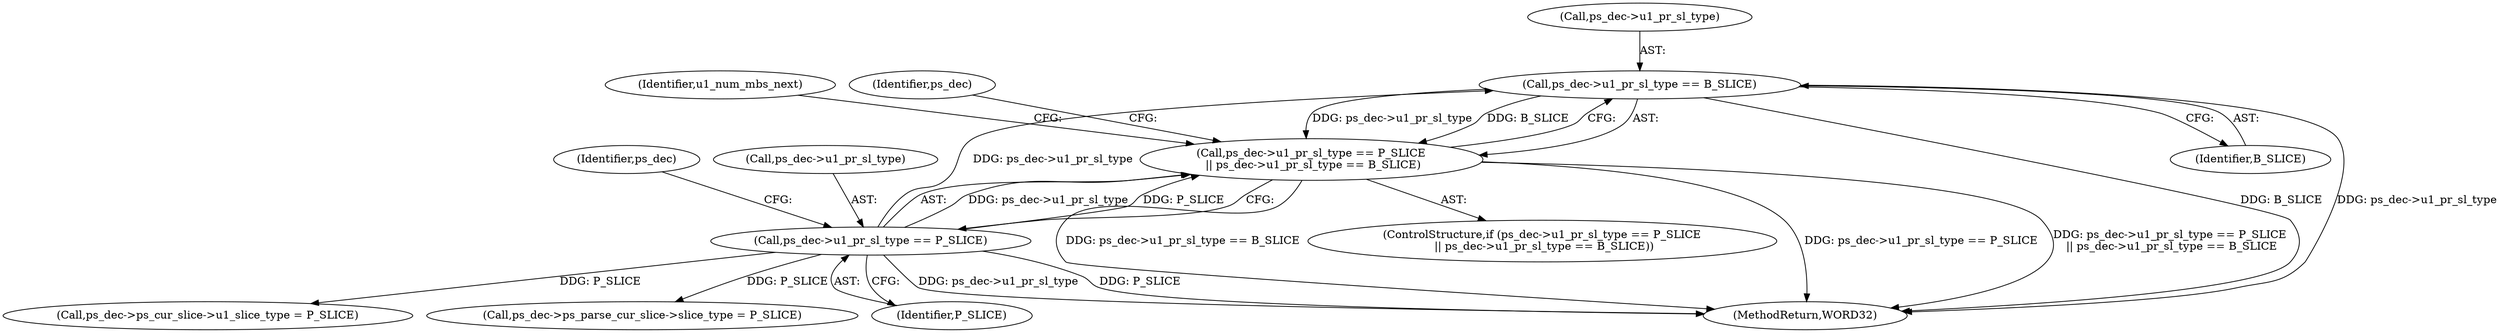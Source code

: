 digraph "0_Android_494561291a503840f385fbcd11d9bc5f4dc502b8_0@pointer" {
"1000677" [label="(Call,ps_dec->u1_pr_sl_type == B_SLICE)"];
"1000672" [label="(Call,ps_dec->u1_pr_sl_type == P_SLICE)"];
"1000671" [label="(Call,ps_dec->u1_pr_sl_type == P_SLICE\n || ps_dec->u1_pr_sl_type == B_SLICE)"];
"1001450" [label="(MethodReturn,WORD32)"];
"1000673" [label="(Call,ps_dec->u1_pr_sl_type)"];
"1000984" [label="(Call,ps_dec->ps_cur_slice->u1_slice_type = P_SLICE)"];
"1000695" [label="(Identifier,u1_num_mbs_next)"];
"1000672" [label="(Call,ps_dec->u1_pr_sl_type == P_SLICE)"];
"1000684" [label="(Identifier,ps_dec)"];
"1000681" [label="(Identifier,B_SLICE)"];
"1000671" [label="(Call,ps_dec->u1_pr_sl_type == P_SLICE\n || ps_dec->u1_pr_sl_type == B_SLICE)"];
"1000670" [label="(ControlStructure,if (ps_dec->u1_pr_sl_type == P_SLICE\n || ps_dec->u1_pr_sl_type == B_SLICE))"];
"1000991" [label="(Call,ps_dec->ps_parse_cur_slice->slice_type = P_SLICE)"];
"1000677" [label="(Call,ps_dec->u1_pr_sl_type == B_SLICE)"];
"1000676" [label="(Identifier,P_SLICE)"];
"1000679" [label="(Identifier,ps_dec)"];
"1000678" [label="(Call,ps_dec->u1_pr_sl_type)"];
"1000677" -> "1000671"  [label="AST: "];
"1000677" -> "1000681"  [label="CFG: "];
"1000678" -> "1000677"  [label="AST: "];
"1000681" -> "1000677"  [label="AST: "];
"1000671" -> "1000677"  [label="CFG: "];
"1000677" -> "1001450"  [label="DDG: B_SLICE"];
"1000677" -> "1001450"  [label="DDG: ps_dec->u1_pr_sl_type"];
"1000677" -> "1000671"  [label="DDG: ps_dec->u1_pr_sl_type"];
"1000677" -> "1000671"  [label="DDG: B_SLICE"];
"1000672" -> "1000677"  [label="DDG: ps_dec->u1_pr_sl_type"];
"1000672" -> "1000671"  [label="AST: "];
"1000672" -> "1000676"  [label="CFG: "];
"1000673" -> "1000672"  [label="AST: "];
"1000676" -> "1000672"  [label="AST: "];
"1000679" -> "1000672"  [label="CFG: "];
"1000671" -> "1000672"  [label="CFG: "];
"1000672" -> "1001450"  [label="DDG: P_SLICE"];
"1000672" -> "1001450"  [label="DDG: ps_dec->u1_pr_sl_type"];
"1000672" -> "1000671"  [label="DDG: ps_dec->u1_pr_sl_type"];
"1000672" -> "1000671"  [label="DDG: P_SLICE"];
"1000672" -> "1000984"  [label="DDG: P_SLICE"];
"1000672" -> "1000991"  [label="DDG: P_SLICE"];
"1000671" -> "1000670"  [label="AST: "];
"1000684" -> "1000671"  [label="CFG: "];
"1000695" -> "1000671"  [label="CFG: "];
"1000671" -> "1001450"  [label="DDG: ps_dec->u1_pr_sl_type == B_SLICE"];
"1000671" -> "1001450"  [label="DDG: ps_dec->u1_pr_sl_type == P_SLICE"];
"1000671" -> "1001450"  [label="DDG: ps_dec->u1_pr_sl_type == P_SLICE\n || ps_dec->u1_pr_sl_type == B_SLICE"];
}
